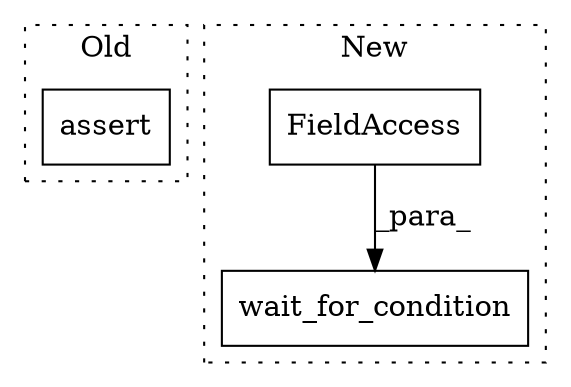 digraph G {
subgraph cluster0 {
1 [label="assert" a="6" s="875" l="7" shape="box"];
label = "Old";
style="dotted";
}
subgraph cluster1 {
2 [label="wait_for_condition" a="32" s="1106,1140" l="19,1" shape="box"];
3 [label="FieldAccess" a="22" s="1125" l="15" shape="box"];
label = "New";
style="dotted";
}
3 -> 2 [label="_para_"];
}
